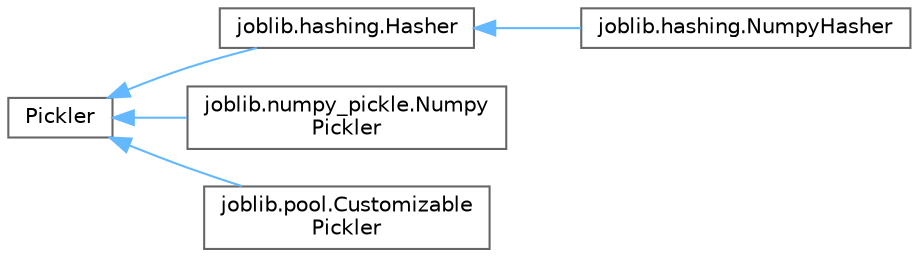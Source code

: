 digraph "Graphical Class Hierarchy"
{
 // LATEX_PDF_SIZE
  bgcolor="transparent";
  edge [fontname=Helvetica,fontsize=10,labelfontname=Helvetica,labelfontsize=10];
  node [fontname=Helvetica,fontsize=10,shape=box,height=0.2,width=0.4];
  rankdir="LR";
  Node0 [id="Node000000",label="Pickler",height=0.2,width=0.4,color="grey40", fillcolor="white", style="filled",URL="$d1/deb/classPickler.html",tooltip=" "];
  Node0 -> Node1 [id="edge4747_Node000000_Node000001",dir="back",color="steelblue1",style="solid",tooltip=" "];
  Node1 [id="Node000001",label="joblib.hashing.Hasher",height=0.2,width=0.4,color="grey40", fillcolor="white", style="filled",URL="$d5/d37/classjoblib_1_1hashing_1_1Hasher.html",tooltip=" "];
  Node1 -> Node2 [id="edge4748_Node000001_Node000002",dir="back",color="steelblue1",style="solid",tooltip=" "];
  Node2 [id="Node000002",label="joblib.hashing.NumpyHasher",height=0.2,width=0.4,color="grey40", fillcolor="white", style="filled",URL="$d4/d89/classjoblib_1_1hashing_1_1NumpyHasher.html",tooltip=" "];
  Node0 -> Node3 [id="edge4749_Node000000_Node000003",dir="back",color="steelblue1",style="solid",tooltip=" "];
  Node3 [id="Node000003",label="joblib.numpy_pickle.Numpy\lPickler",height=0.2,width=0.4,color="grey40", fillcolor="white", style="filled",URL="$d3/d70/classjoblib_1_1numpy__pickle_1_1NumpyPickler.html",tooltip=" "];
  Node0 -> Node4 [id="edge4750_Node000000_Node000004",dir="back",color="steelblue1",style="solid",tooltip=" "];
  Node4 [id="Node000004",label="joblib.pool.Customizable\lPickler",height=0.2,width=0.4,color="grey40", fillcolor="white", style="filled",URL="$db/d93/classjoblib_1_1pool_1_1CustomizablePickler.html",tooltip="Enable custom pickling in Pool queues."];
}
